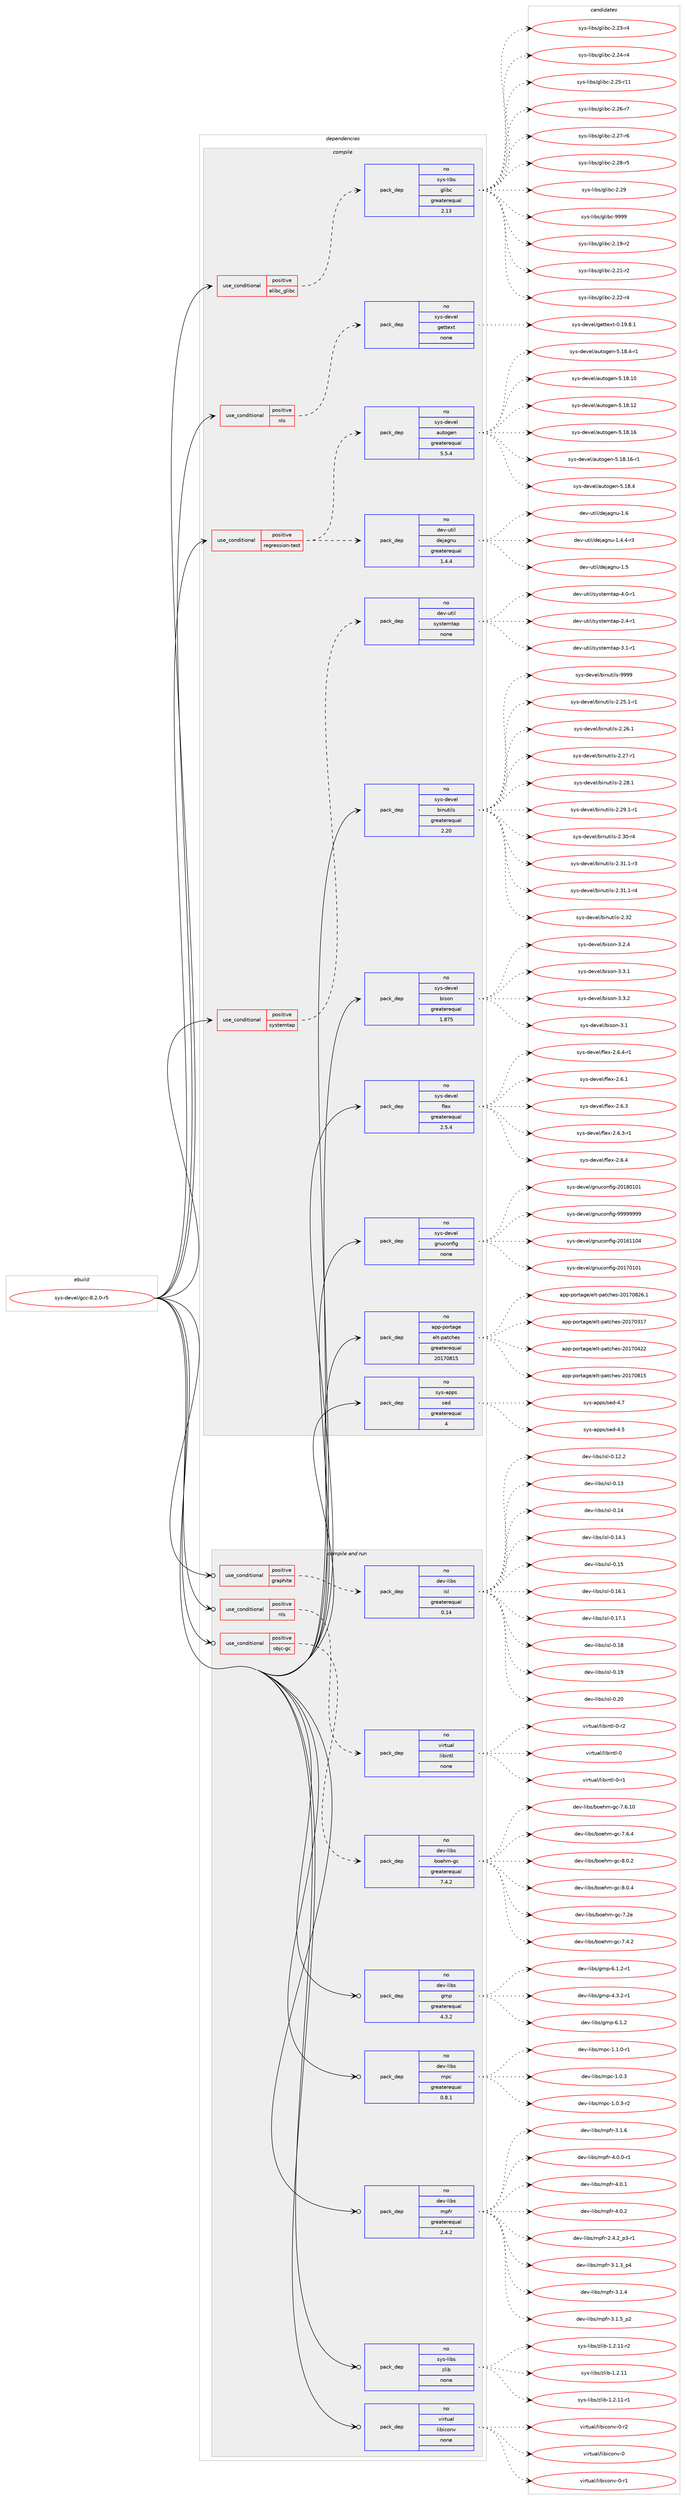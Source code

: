 digraph prolog {

# *************
# Graph options
# *************

newrank=true;
concentrate=true;
compound=true;
graph [rankdir=LR,fontname=Helvetica,fontsize=10,ranksep=1.5];#, ranksep=2.5, nodesep=0.2];
edge  [arrowhead=vee];
node  [fontname=Helvetica,fontsize=10];

# **********
# The ebuild
# **********

subgraph cluster_leftcol {
color=gray;
rank=same;
label=<<i>ebuild</i>>;
id [label="sys-devel/gcc-8.2.0-r5", color=red, width=4, href="../sys-devel/gcc-8.2.0-r5.svg"];
}

# ****************
# The dependencies
# ****************

subgraph cluster_midcol {
color=gray;
label=<<i>dependencies</i>>;
subgraph cluster_compile {
fillcolor="#eeeeee";
style=filled;
label=<<i>compile</i>>;
subgraph cond459753 {
dependency1728328 [label=<<TABLE BORDER="0" CELLBORDER="1" CELLSPACING="0" CELLPADDING="4"><TR><TD ROWSPAN="3" CELLPADDING="10">use_conditional</TD></TR><TR><TD>positive</TD></TR><TR><TD>elibc_glibc</TD></TR></TABLE>>, shape=none, color=red];
subgraph pack1240262 {
dependency1728329 [label=<<TABLE BORDER="0" CELLBORDER="1" CELLSPACING="0" CELLPADDING="4" WIDTH="220"><TR><TD ROWSPAN="6" CELLPADDING="30">pack_dep</TD></TR><TR><TD WIDTH="110">no</TD></TR><TR><TD>sys-libs</TD></TR><TR><TD>glibc</TD></TR><TR><TD>greaterequal</TD></TR><TR><TD>2.13</TD></TR></TABLE>>, shape=none, color=blue];
}
dependency1728328:e -> dependency1728329:w [weight=20,style="dashed",arrowhead="vee"];
}
id:e -> dependency1728328:w [weight=20,style="solid",arrowhead="vee"];
subgraph cond459754 {
dependency1728330 [label=<<TABLE BORDER="0" CELLBORDER="1" CELLSPACING="0" CELLPADDING="4"><TR><TD ROWSPAN="3" CELLPADDING="10">use_conditional</TD></TR><TR><TD>positive</TD></TR><TR><TD>nls</TD></TR></TABLE>>, shape=none, color=red];
subgraph pack1240263 {
dependency1728331 [label=<<TABLE BORDER="0" CELLBORDER="1" CELLSPACING="0" CELLPADDING="4" WIDTH="220"><TR><TD ROWSPAN="6" CELLPADDING="30">pack_dep</TD></TR><TR><TD WIDTH="110">no</TD></TR><TR><TD>sys-devel</TD></TR><TR><TD>gettext</TD></TR><TR><TD>none</TD></TR><TR><TD></TD></TR></TABLE>>, shape=none, color=blue];
}
dependency1728330:e -> dependency1728331:w [weight=20,style="dashed",arrowhead="vee"];
}
id:e -> dependency1728330:w [weight=20,style="solid",arrowhead="vee"];
subgraph cond459755 {
dependency1728332 [label=<<TABLE BORDER="0" CELLBORDER="1" CELLSPACING="0" CELLPADDING="4"><TR><TD ROWSPAN="3" CELLPADDING="10">use_conditional</TD></TR><TR><TD>positive</TD></TR><TR><TD>regression-test</TD></TR></TABLE>>, shape=none, color=red];
subgraph pack1240264 {
dependency1728333 [label=<<TABLE BORDER="0" CELLBORDER="1" CELLSPACING="0" CELLPADDING="4" WIDTH="220"><TR><TD ROWSPAN="6" CELLPADDING="30">pack_dep</TD></TR><TR><TD WIDTH="110">no</TD></TR><TR><TD>dev-util</TD></TR><TR><TD>dejagnu</TD></TR><TR><TD>greaterequal</TD></TR><TR><TD>1.4.4</TD></TR></TABLE>>, shape=none, color=blue];
}
dependency1728332:e -> dependency1728333:w [weight=20,style="dashed",arrowhead="vee"];
subgraph pack1240265 {
dependency1728334 [label=<<TABLE BORDER="0" CELLBORDER="1" CELLSPACING="0" CELLPADDING="4" WIDTH="220"><TR><TD ROWSPAN="6" CELLPADDING="30">pack_dep</TD></TR><TR><TD WIDTH="110">no</TD></TR><TR><TD>sys-devel</TD></TR><TR><TD>autogen</TD></TR><TR><TD>greaterequal</TD></TR><TR><TD>5.5.4</TD></TR></TABLE>>, shape=none, color=blue];
}
dependency1728332:e -> dependency1728334:w [weight=20,style="dashed",arrowhead="vee"];
}
id:e -> dependency1728332:w [weight=20,style="solid",arrowhead="vee"];
subgraph cond459756 {
dependency1728335 [label=<<TABLE BORDER="0" CELLBORDER="1" CELLSPACING="0" CELLPADDING="4"><TR><TD ROWSPAN="3" CELLPADDING="10">use_conditional</TD></TR><TR><TD>positive</TD></TR><TR><TD>systemtap</TD></TR></TABLE>>, shape=none, color=red];
subgraph pack1240266 {
dependency1728336 [label=<<TABLE BORDER="0" CELLBORDER="1" CELLSPACING="0" CELLPADDING="4" WIDTH="220"><TR><TD ROWSPAN="6" CELLPADDING="30">pack_dep</TD></TR><TR><TD WIDTH="110">no</TD></TR><TR><TD>dev-util</TD></TR><TR><TD>systemtap</TD></TR><TR><TD>none</TD></TR><TR><TD></TD></TR></TABLE>>, shape=none, color=blue];
}
dependency1728335:e -> dependency1728336:w [weight=20,style="dashed",arrowhead="vee"];
}
id:e -> dependency1728335:w [weight=20,style="solid",arrowhead="vee"];
subgraph pack1240267 {
dependency1728337 [label=<<TABLE BORDER="0" CELLBORDER="1" CELLSPACING="0" CELLPADDING="4" WIDTH="220"><TR><TD ROWSPAN="6" CELLPADDING="30">pack_dep</TD></TR><TR><TD WIDTH="110">no</TD></TR><TR><TD>app-portage</TD></TR><TR><TD>elt-patches</TD></TR><TR><TD>greaterequal</TD></TR><TR><TD>20170815</TD></TR></TABLE>>, shape=none, color=blue];
}
id:e -> dependency1728337:w [weight=20,style="solid",arrowhead="vee"];
subgraph pack1240268 {
dependency1728338 [label=<<TABLE BORDER="0" CELLBORDER="1" CELLSPACING="0" CELLPADDING="4" WIDTH="220"><TR><TD ROWSPAN="6" CELLPADDING="30">pack_dep</TD></TR><TR><TD WIDTH="110">no</TD></TR><TR><TD>sys-apps</TD></TR><TR><TD>sed</TD></TR><TR><TD>greaterequal</TD></TR><TR><TD>4</TD></TR></TABLE>>, shape=none, color=blue];
}
id:e -> dependency1728338:w [weight=20,style="solid",arrowhead="vee"];
subgraph pack1240269 {
dependency1728339 [label=<<TABLE BORDER="0" CELLBORDER="1" CELLSPACING="0" CELLPADDING="4" WIDTH="220"><TR><TD ROWSPAN="6" CELLPADDING="30">pack_dep</TD></TR><TR><TD WIDTH="110">no</TD></TR><TR><TD>sys-devel</TD></TR><TR><TD>binutils</TD></TR><TR><TD>greaterequal</TD></TR><TR><TD>2.20</TD></TR></TABLE>>, shape=none, color=blue];
}
id:e -> dependency1728339:w [weight=20,style="solid",arrowhead="vee"];
subgraph pack1240270 {
dependency1728340 [label=<<TABLE BORDER="0" CELLBORDER="1" CELLSPACING="0" CELLPADDING="4" WIDTH="220"><TR><TD ROWSPAN="6" CELLPADDING="30">pack_dep</TD></TR><TR><TD WIDTH="110">no</TD></TR><TR><TD>sys-devel</TD></TR><TR><TD>bison</TD></TR><TR><TD>greaterequal</TD></TR><TR><TD>1.875</TD></TR></TABLE>>, shape=none, color=blue];
}
id:e -> dependency1728340:w [weight=20,style="solid",arrowhead="vee"];
subgraph pack1240271 {
dependency1728341 [label=<<TABLE BORDER="0" CELLBORDER="1" CELLSPACING="0" CELLPADDING="4" WIDTH="220"><TR><TD ROWSPAN="6" CELLPADDING="30">pack_dep</TD></TR><TR><TD WIDTH="110">no</TD></TR><TR><TD>sys-devel</TD></TR><TR><TD>flex</TD></TR><TR><TD>greaterequal</TD></TR><TR><TD>2.5.4</TD></TR></TABLE>>, shape=none, color=blue];
}
id:e -> dependency1728341:w [weight=20,style="solid",arrowhead="vee"];
subgraph pack1240272 {
dependency1728342 [label=<<TABLE BORDER="0" CELLBORDER="1" CELLSPACING="0" CELLPADDING="4" WIDTH="220"><TR><TD ROWSPAN="6" CELLPADDING="30">pack_dep</TD></TR><TR><TD WIDTH="110">no</TD></TR><TR><TD>sys-devel</TD></TR><TR><TD>gnuconfig</TD></TR><TR><TD>none</TD></TR><TR><TD></TD></TR></TABLE>>, shape=none, color=blue];
}
id:e -> dependency1728342:w [weight=20,style="solid",arrowhead="vee"];
}
subgraph cluster_compileandrun {
fillcolor="#eeeeee";
style=filled;
label=<<i>compile and run</i>>;
subgraph cond459757 {
dependency1728343 [label=<<TABLE BORDER="0" CELLBORDER="1" CELLSPACING="0" CELLPADDING="4"><TR><TD ROWSPAN="3" CELLPADDING="10">use_conditional</TD></TR><TR><TD>positive</TD></TR><TR><TD>graphite</TD></TR></TABLE>>, shape=none, color=red];
subgraph pack1240273 {
dependency1728344 [label=<<TABLE BORDER="0" CELLBORDER="1" CELLSPACING="0" CELLPADDING="4" WIDTH="220"><TR><TD ROWSPAN="6" CELLPADDING="30">pack_dep</TD></TR><TR><TD WIDTH="110">no</TD></TR><TR><TD>dev-libs</TD></TR><TR><TD>isl</TD></TR><TR><TD>greaterequal</TD></TR><TR><TD>0.14</TD></TR></TABLE>>, shape=none, color=blue];
}
dependency1728343:e -> dependency1728344:w [weight=20,style="dashed",arrowhead="vee"];
}
id:e -> dependency1728343:w [weight=20,style="solid",arrowhead="odotvee"];
subgraph cond459758 {
dependency1728345 [label=<<TABLE BORDER="0" CELLBORDER="1" CELLSPACING="0" CELLPADDING="4"><TR><TD ROWSPAN="3" CELLPADDING="10">use_conditional</TD></TR><TR><TD>positive</TD></TR><TR><TD>nls</TD></TR></TABLE>>, shape=none, color=red];
subgraph pack1240274 {
dependency1728346 [label=<<TABLE BORDER="0" CELLBORDER="1" CELLSPACING="0" CELLPADDING="4" WIDTH="220"><TR><TD ROWSPAN="6" CELLPADDING="30">pack_dep</TD></TR><TR><TD WIDTH="110">no</TD></TR><TR><TD>virtual</TD></TR><TR><TD>libintl</TD></TR><TR><TD>none</TD></TR><TR><TD></TD></TR></TABLE>>, shape=none, color=blue];
}
dependency1728345:e -> dependency1728346:w [weight=20,style="dashed",arrowhead="vee"];
}
id:e -> dependency1728345:w [weight=20,style="solid",arrowhead="odotvee"];
subgraph cond459759 {
dependency1728347 [label=<<TABLE BORDER="0" CELLBORDER="1" CELLSPACING="0" CELLPADDING="4"><TR><TD ROWSPAN="3" CELLPADDING="10">use_conditional</TD></TR><TR><TD>positive</TD></TR><TR><TD>objc-gc</TD></TR></TABLE>>, shape=none, color=red];
subgraph pack1240275 {
dependency1728348 [label=<<TABLE BORDER="0" CELLBORDER="1" CELLSPACING="0" CELLPADDING="4" WIDTH="220"><TR><TD ROWSPAN="6" CELLPADDING="30">pack_dep</TD></TR><TR><TD WIDTH="110">no</TD></TR><TR><TD>dev-libs</TD></TR><TR><TD>boehm-gc</TD></TR><TR><TD>greaterequal</TD></TR><TR><TD>7.4.2</TD></TR></TABLE>>, shape=none, color=blue];
}
dependency1728347:e -> dependency1728348:w [weight=20,style="dashed",arrowhead="vee"];
}
id:e -> dependency1728347:w [weight=20,style="solid",arrowhead="odotvee"];
subgraph pack1240276 {
dependency1728349 [label=<<TABLE BORDER="0" CELLBORDER="1" CELLSPACING="0" CELLPADDING="4" WIDTH="220"><TR><TD ROWSPAN="6" CELLPADDING="30">pack_dep</TD></TR><TR><TD WIDTH="110">no</TD></TR><TR><TD>dev-libs</TD></TR><TR><TD>gmp</TD></TR><TR><TD>greaterequal</TD></TR><TR><TD>4.3.2</TD></TR></TABLE>>, shape=none, color=blue];
}
id:e -> dependency1728349:w [weight=20,style="solid",arrowhead="odotvee"];
subgraph pack1240277 {
dependency1728350 [label=<<TABLE BORDER="0" CELLBORDER="1" CELLSPACING="0" CELLPADDING="4" WIDTH="220"><TR><TD ROWSPAN="6" CELLPADDING="30">pack_dep</TD></TR><TR><TD WIDTH="110">no</TD></TR><TR><TD>dev-libs</TD></TR><TR><TD>mpc</TD></TR><TR><TD>greaterequal</TD></TR><TR><TD>0.8.1</TD></TR></TABLE>>, shape=none, color=blue];
}
id:e -> dependency1728350:w [weight=20,style="solid",arrowhead="odotvee"];
subgraph pack1240278 {
dependency1728351 [label=<<TABLE BORDER="0" CELLBORDER="1" CELLSPACING="0" CELLPADDING="4" WIDTH="220"><TR><TD ROWSPAN="6" CELLPADDING="30">pack_dep</TD></TR><TR><TD WIDTH="110">no</TD></TR><TR><TD>dev-libs</TD></TR><TR><TD>mpfr</TD></TR><TR><TD>greaterequal</TD></TR><TR><TD>2.4.2</TD></TR></TABLE>>, shape=none, color=blue];
}
id:e -> dependency1728351:w [weight=20,style="solid",arrowhead="odotvee"];
subgraph pack1240279 {
dependency1728352 [label=<<TABLE BORDER="0" CELLBORDER="1" CELLSPACING="0" CELLPADDING="4" WIDTH="220"><TR><TD ROWSPAN="6" CELLPADDING="30">pack_dep</TD></TR><TR><TD WIDTH="110">no</TD></TR><TR><TD>sys-libs</TD></TR><TR><TD>zlib</TD></TR><TR><TD>none</TD></TR><TR><TD></TD></TR></TABLE>>, shape=none, color=blue];
}
id:e -> dependency1728352:w [weight=20,style="solid",arrowhead="odotvee"];
subgraph pack1240280 {
dependency1728353 [label=<<TABLE BORDER="0" CELLBORDER="1" CELLSPACING="0" CELLPADDING="4" WIDTH="220"><TR><TD ROWSPAN="6" CELLPADDING="30">pack_dep</TD></TR><TR><TD WIDTH="110">no</TD></TR><TR><TD>virtual</TD></TR><TR><TD>libiconv</TD></TR><TR><TD>none</TD></TR><TR><TD></TD></TR></TABLE>>, shape=none, color=blue];
}
id:e -> dependency1728353:w [weight=20,style="solid",arrowhead="odotvee"];
}
subgraph cluster_run {
fillcolor="#eeeeee";
style=filled;
label=<<i>run</i>>;
}
}

# **************
# The candidates
# **************

subgraph cluster_choices {
rank=same;
color=gray;
label=<<i>candidates</i>>;

subgraph choice1240262 {
color=black;
nodesep=1;
choice115121115451081059811547103108105989945504649574511450 [label="sys-libs/glibc-2.19-r2", color=red, width=4,href="../sys-libs/glibc-2.19-r2.svg"];
choice115121115451081059811547103108105989945504650494511450 [label="sys-libs/glibc-2.21-r2", color=red, width=4,href="../sys-libs/glibc-2.21-r2.svg"];
choice115121115451081059811547103108105989945504650504511452 [label="sys-libs/glibc-2.22-r4", color=red, width=4,href="../sys-libs/glibc-2.22-r4.svg"];
choice115121115451081059811547103108105989945504650514511452 [label="sys-libs/glibc-2.23-r4", color=red, width=4,href="../sys-libs/glibc-2.23-r4.svg"];
choice115121115451081059811547103108105989945504650524511452 [label="sys-libs/glibc-2.24-r4", color=red, width=4,href="../sys-libs/glibc-2.24-r4.svg"];
choice11512111545108105981154710310810598994550465053451144949 [label="sys-libs/glibc-2.25-r11", color=red, width=4,href="../sys-libs/glibc-2.25-r11.svg"];
choice115121115451081059811547103108105989945504650544511455 [label="sys-libs/glibc-2.26-r7", color=red, width=4,href="../sys-libs/glibc-2.26-r7.svg"];
choice115121115451081059811547103108105989945504650554511454 [label="sys-libs/glibc-2.27-r6", color=red, width=4,href="../sys-libs/glibc-2.27-r6.svg"];
choice115121115451081059811547103108105989945504650564511453 [label="sys-libs/glibc-2.28-r5", color=red, width=4,href="../sys-libs/glibc-2.28-r5.svg"];
choice11512111545108105981154710310810598994550465057 [label="sys-libs/glibc-2.29", color=red, width=4,href="../sys-libs/glibc-2.29.svg"];
choice11512111545108105981154710310810598994557575757 [label="sys-libs/glibc-9999", color=red, width=4,href="../sys-libs/glibc-9999.svg"];
dependency1728329:e -> choice115121115451081059811547103108105989945504649574511450:w [style=dotted,weight="100"];
dependency1728329:e -> choice115121115451081059811547103108105989945504650494511450:w [style=dotted,weight="100"];
dependency1728329:e -> choice115121115451081059811547103108105989945504650504511452:w [style=dotted,weight="100"];
dependency1728329:e -> choice115121115451081059811547103108105989945504650514511452:w [style=dotted,weight="100"];
dependency1728329:e -> choice115121115451081059811547103108105989945504650524511452:w [style=dotted,weight="100"];
dependency1728329:e -> choice11512111545108105981154710310810598994550465053451144949:w [style=dotted,weight="100"];
dependency1728329:e -> choice115121115451081059811547103108105989945504650544511455:w [style=dotted,weight="100"];
dependency1728329:e -> choice115121115451081059811547103108105989945504650554511454:w [style=dotted,weight="100"];
dependency1728329:e -> choice115121115451081059811547103108105989945504650564511453:w [style=dotted,weight="100"];
dependency1728329:e -> choice11512111545108105981154710310810598994550465057:w [style=dotted,weight="100"];
dependency1728329:e -> choice11512111545108105981154710310810598994557575757:w [style=dotted,weight="100"];
}
subgraph choice1240263 {
color=black;
nodesep=1;
choice1151211154510010111810110847103101116116101120116454846495746564649 [label="sys-devel/gettext-0.19.8.1", color=red, width=4,href="../sys-devel/gettext-0.19.8.1.svg"];
dependency1728331:e -> choice1151211154510010111810110847103101116116101120116454846495746564649:w [style=dotted,weight="100"];
}
subgraph choice1240264 {
color=black;
nodesep=1;
choice1001011184511711610510847100101106971031101174549465246524511451 [label="dev-util/dejagnu-1.4.4-r3", color=red, width=4,href="../dev-util/dejagnu-1.4.4-r3.svg"];
choice10010111845117116105108471001011069710311011745494653 [label="dev-util/dejagnu-1.5", color=red, width=4,href="../dev-util/dejagnu-1.5.svg"];
choice10010111845117116105108471001011069710311011745494654 [label="dev-util/dejagnu-1.6", color=red, width=4,href="../dev-util/dejagnu-1.6.svg"];
dependency1728333:e -> choice1001011184511711610510847100101106971031101174549465246524511451:w [style=dotted,weight="100"];
dependency1728333:e -> choice10010111845117116105108471001011069710311011745494653:w [style=dotted,weight="100"];
dependency1728333:e -> choice10010111845117116105108471001011069710311011745494654:w [style=dotted,weight="100"];
}
subgraph choice1240265 {
color=black;
nodesep=1;
choice1151211154510010111810110847971171161111031011104553464956464948 [label="sys-devel/autogen-5.18.10", color=red, width=4,href="../sys-devel/autogen-5.18.10.svg"];
choice1151211154510010111810110847971171161111031011104553464956464950 [label="sys-devel/autogen-5.18.12", color=red, width=4,href="../sys-devel/autogen-5.18.12.svg"];
choice1151211154510010111810110847971171161111031011104553464956464954 [label="sys-devel/autogen-5.18.16", color=red, width=4,href="../sys-devel/autogen-5.18.16.svg"];
choice11512111545100101118101108479711711611110310111045534649564649544511449 [label="sys-devel/autogen-5.18.16-r1", color=red, width=4,href="../sys-devel/autogen-5.18.16-r1.svg"];
choice11512111545100101118101108479711711611110310111045534649564652 [label="sys-devel/autogen-5.18.4", color=red, width=4,href="../sys-devel/autogen-5.18.4.svg"];
choice115121115451001011181011084797117116111103101110455346495646524511449 [label="sys-devel/autogen-5.18.4-r1", color=red, width=4,href="../sys-devel/autogen-5.18.4-r1.svg"];
dependency1728334:e -> choice1151211154510010111810110847971171161111031011104553464956464948:w [style=dotted,weight="100"];
dependency1728334:e -> choice1151211154510010111810110847971171161111031011104553464956464950:w [style=dotted,weight="100"];
dependency1728334:e -> choice1151211154510010111810110847971171161111031011104553464956464954:w [style=dotted,weight="100"];
dependency1728334:e -> choice11512111545100101118101108479711711611110310111045534649564649544511449:w [style=dotted,weight="100"];
dependency1728334:e -> choice11512111545100101118101108479711711611110310111045534649564652:w [style=dotted,weight="100"];
dependency1728334:e -> choice115121115451001011181011084797117116111103101110455346495646524511449:w [style=dotted,weight="100"];
}
subgraph choice1240266 {
color=black;
nodesep=1;
choice100101118451171161051084711512111511610110911697112455046524511449 [label="dev-util/systemtap-2.4-r1", color=red, width=4,href="../dev-util/systemtap-2.4-r1.svg"];
choice100101118451171161051084711512111511610110911697112455146494511449 [label="dev-util/systemtap-3.1-r1", color=red, width=4,href="../dev-util/systemtap-3.1-r1.svg"];
choice100101118451171161051084711512111511610110911697112455246484511449 [label="dev-util/systemtap-4.0-r1", color=red, width=4,href="../dev-util/systemtap-4.0-r1.svg"];
dependency1728336:e -> choice100101118451171161051084711512111511610110911697112455046524511449:w [style=dotted,weight="100"];
dependency1728336:e -> choice100101118451171161051084711512111511610110911697112455146494511449:w [style=dotted,weight="100"];
dependency1728336:e -> choice100101118451171161051084711512111511610110911697112455246484511449:w [style=dotted,weight="100"];
}
subgraph choice1240267 {
color=black;
nodesep=1;
choice97112112451121111141169710310147101108116451129711699104101115455048495548514955 [label="app-portage/elt-patches-20170317", color=red, width=4,href="../app-portage/elt-patches-20170317.svg"];
choice97112112451121111141169710310147101108116451129711699104101115455048495548525050 [label="app-portage/elt-patches-20170422", color=red, width=4,href="../app-portage/elt-patches-20170422.svg"];
choice97112112451121111141169710310147101108116451129711699104101115455048495548564953 [label="app-portage/elt-patches-20170815", color=red, width=4,href="../app-portage/elt-patches-20170815.svg"];
choice971121124511211111411697103101471011081164511297116991041011154550484955485650544649 [label="app-portage/elt-patches-20170826.1", color=red, width=4,href="../app-portage/elt-patches-20170826.1.svg"];
dependency1728337:e -> choice97112112451121111141169710310147101108116451129711699104101115455048495548514955:w [style=dotted,weight="100"];
dependency1728337:e -> choice97112112451121111141169710310147101108116451129711699104101115455048495548525050:w [style=dotted,weight="100"];
dependency1728337:e -> choice97112112451121111141169710310147101108116451129711699104101115455048495548564953:w [style=dotted,weight="100"];
dependency1728337:e -> choice971121124511211111411697103101471011081164511297116991041011154550484955485650544649:w [style=dotted,weight="100"];
}
subgraph choice1240268 {
color=black;
nodesep=1;
choice11512111545971121121154711510110045524653 [label="sys-apps/sed-4.5", color=red, width=4,href="../sys-apps/sed-4.5.svg"];
choice11512111545971121121154711510110045524655 [label="sys-apps/sed-4.7", color=red, width=4,href="../sys-apps/sed-4.7.svg"];
dependency1728338:e -> choice11512111545971121121154711510110045524653:w [style=dotted,weight="100"];
dependency1728338:e -> choice11512111545971121121154711510110045524655:w [style=dotted,weight="100"];
}
subgraph choice1240269 {
color=black;
nodesep=1;
choice115121115451001011181011084798105110117116105108115455046505346494511449 [label="sys-devel/binutils-2.25.1-r1", color=red, width=4,href="../sys-devel/binutils-2.25.1-r1.svg"];
choice11512111545100101118101108479810511011711610510811545504650544649 [label="sys-devel/binutils-2.26.1", color=red, width=4,href="../sys-devel/binutils-2.26.1.svg"];
choice11512111545100101118101108479810511011711610510811545504650554511449 [label="sys-devel/binutils-2.27-r1", color=red, width=4,href="../sys-devel/binutils-2.27-r1.svg"];
choice11512111545100101118101108479810511011711610510811545504650564649 [label="sys-devel/binutils-2.28.1", color=red, width=4,href="../sys-devel/binutils-2.28.1.svg"];
choice115121115451001011181011084798105110117116105108115455046505746494511449 [label="sys-devel/binutils-2.29.1-r1", color=red, width=4,href="../sys-devel/binutils-2.29.1-r1.svg"];
choice11512111545100101118101108479810511011711610510811545504651484511452 [label="sys-devel/binutils-2.30-r4", color=red, width=4,href="../sys-devel/binutils-2.30-r4.svg"];
choice115121115451001011181011084798105110117116105108115455046514946494511451 [label="sys-devel/binutils-2.31.1-r3", color=red, width=4,href="../sys-devel/binutils-2.31.1-r3.svg"];
choice115121115451001011181011084798105110117116105108115455046514946494511452 [label="sys-devel/binutils-2.31.1-r4", color=red, width=4,href="../sys-devel/binutils-2.31.1-r4.svg"];
choice1151211154510010111810110847981051101171161051081154550465150 [label="sys-devel/binutils-2.32", color=red, width=4,href="../sys-devel/binutils-2.32.svg"];
choice1151211154510010111810110847981051101171161051081154557575757 [label="sys-devel/binutils-9999", color=red, width=4,href="../sys-devel/binutils-9999.svg"];
dependency1728339:e -> choice115121115451001011181011084798105110117116105108115455046505346494511449:w [style=dotted,weight="100"];
dependency1728339:e -> choice11512111545100101118101108479810511011711610510811545504650544649:w [style=dotted,weight="100"];
dependency1728339:e -> choice11512111545100101118101108479810511011711610510811545504650554511449:w [style=dotted,weight="100"];
dependency1728339:e -> choice11512111545100101118101108479810511011711610510811545504650564649:w [style=dotted,weight="100"];
dependency1728339:e -> choice115121115451001011181011084798105110117116105108115455046505746494511449:w [style=dotted,weight="100"];
dependency1728339:e -> choice11512111545100101118101108479810511011711610510811545504651484511452:w [style=dotted,weight="100"];
dependency1728339:e -> choice115121115451001011181011084798105110117116105108115455046514946494511451:w [style=dotted,weight="100"];
dependency1728339:e -> choice115121115451001011181011084798105110117116105108115455046514946494511452:w [style=dotted,weight="100"];
dependency1728339:e -> choice1151211154510010111810110847981051101171161051081154550465150:w [style=dotted,weight="100"];
dependency1728339:e -> choice1151211154510010111810110847981051101171161051081154557575757:w [style=dotted,weight="100"];
}
subgraph choice1240270 {
color=black;
nodesep=1;
choice11512111545100101118101108479810511511111045514649 [label="sys-devel/bison-3.1", color=red, width=4,href="../sys-devel/bison-3.1.svg"];
choice115121115451001011181011084798105115111110455146504652 [label="sys-devel/bison-3.2.4", color=red, width=4,href="../sys-devel/bison-3.2.4.svg"];
choice115121115451001011181011084798105115111110455146514649 [label="sys-devel/bison-3.3.1", color=red, width=4,href="../sys-devel/bison-3.3.1.svg"];
choice115121115451001011181011084798105115111110455146514650 [label="sys-devel/bison-3.3.2", color=red, width=4,href="../sys-devel/bison-3.3.2.svg"];
dependency1728340:e -> choice11512111545100101118101108479810511511111045514649:w [style=dotted,weight="100"];
dependency1728340:e -> choice115121115451001011181011084798105115111110455146504652:w [style=dotted,weight="100"];
dependency1728340:e -> choice115121115451001011181011084798105115111110455146514649:w [style=dotted,weight="100"];
dependency1728340:e -> choice115121115451001011181011084798105115111110455146514650:w [style=dotted,weight="100"];
}
subgraph choice1240271 {
color=black;
nodesep=1;
choice1151211154510010111810110847102108101120455046544649 [label="sys-devel/flex-2.6.1", color=red, width=4,href="../sys-devel/flex-2.6.1.svg"];
choice1151211154510010111810110847102108101120455046544651 [label="sys-devel/flex-2.6.3", color=red, width=4,href="../sys-devel/flex-2.6.3.svg"];
choice11512111545100101118101108471021081011204550465446514511449 [label="sys-devel/flex-2.6.3-r1", color=red, width=4,href="../sys-devel/flex-2.6.3-r1.svg"];
choice1151211154510010111810110847102108101120455046544652 [label="sys-devel/flex-2.6.4", color=red, width=4,href="../sys-devel/flex-2.6.4.svg"];
choice11512111545100101118101108471021081011204550465446524511449 [label="sys-devel/flex-2.6.4-r1", color=red, width=4,href="../sys-devel/flex-2.6.4-r1.svg"];
dependency1728341:e -> choice1151211154510010111810110847102108101120455046544649:w [style=dotted,weight="100"];
dependency1728341:e -> choice1151211154510010111810110847102108101120455046544651:w [style=dotted,weight="100"];
dependency1728341:e -> choice11512111545100101118101108471021081011204550465446514511449:w [style=dotted,weight="100"];
dependency1728341:e -> choice1151211154510010111810110847102108101120455046544652:w [style=dotted,weight="100"];
dependency1728341:e -> choice11512111545100101118101108471021081011204550465446524511449:w [style=dotted,weight="100"];
}
subgraph choice1240272 {
color=black;
nodesep=1;
choice115121115451001011181011084710311011799111110102105103455048495449494852 [label="sys-devel/gnuconfig-20161104", color=red, width=4,href="../sys-devel/gnuconfig-20161104.svg"];
choice115121115451001011181011084710311011799111110102105103455048495548494849 [label="sys-devel/gnuconfig-20170101", color=red, width=4,href="../sys-devel/gnuconfig-20170101.svg"];
choice115121115451001011181011084710311011799111110102105103455048495648494849 [label="sys-devel/gnuconfig-20180101", color=red, width=4,href="../sys-devel/gnuconfig-20180101.svg"];
choice115121115451001011181011084710311011799111110102105103455757575757575757 [label="sys-devel/gnuconfig-99999999", color=red, width=4,href="../sys-devel/gnuconfig-99999999.svg"];
dependency1728342:e -> choice115121115451001011181011084710311011799111110102105103455048495449494852:w [style=dotted,weight="100"];
dependency1728342:e -> choice115121115451001011181011084710311011799111110102105103455048495548494849:w [style=dotted,weight="100"];
dependency1728342:e -> choice115121115451001011181011084710311011799111110102105103455048495648494849:w [style=dotted,weight="100"];
dependency1728342:e -> choice115121115451001011181011084710311011799111110102105103455757575757575757:w [style=dotted,weight="100"];
}
subgraph choice1240273 {
color=black;
nodesep=1;
choice10010111845108105981154710511510845484649504650 [label="dev-libs/isl-0.12.2", color=red, width=4,href="../dev-libs/isl-0.12.2.svg"];
choice1001011184510810598115471051151084548464951 [label="dev-libs/isl-0.13", color=red, width=4,href="../dev-libs/isl-0.13.svg"];
choice1001011184510810598115471051151084548464952 [label="dev-libs/isl-0.14", color=red, width=4,href="../dev-libs/isl-0.14.svg"];
choice10010111845108105981154710511510845484649524649 [label="dev-libs/isl-0.14.1", color=red, width=4,href="../dev-libs/isl-0.14.1.svg"];
choice1001011184510810598115471051151084548464953 [label="dev-libs/isl-0.15", color=red, width=4,href="../dev-libs/isl-0.15.svg"];
choice10010111845108105981154710511510845484649544649 [label="dev-libs/isl-0.16.1", color=red, width=4,href="../dev-libs/isl-0.16.1.svg"];
choice10010111845108105981154710511510845484649554649 [label="dev-libs/isl-0.17.1", color=red, width=4,href="../dev-libs/isl-0.17.1.svg"];
choice1001011184510810598115471051151084548464956 [label="dev-libs/isl-0.18", color=red, width=4,href="../dev-libs/isl-0.18.svg"];
choice1001011184510810598115471051151084548464957 [label="dev-libs/isl-0.19", color=red, width=4,href="../dev-libs/isl-0.19.svg"];
choice1001011184510810598115471051151084548465048 [label="dev-libs/isl-0.20", color=red, width=4,href="../dev-libs/isl-0.20.svg"];
dependency1728344:e -> choice10010111845108105981154710511510845484649504650:w [style=dotted,weight="100"];
dependency1728344:e -> choice1001011184510810598115471051151084548464951:w [style=dotted,weight="100"];
dependency1728344:e -> choice1001011184510810598115471051151084548464952:w [style=dotted,weight="100"];
dependency1728344:e -> choice10010111845108105981154710511510845484649524649:w [style=dotted,weight="100"];
dependency1728344:e -> choice1001011184510810598115471051151084548464953:w [style=dotted,weight="100"];
dependency1728344:e -> choice10010111845108105981154710511510845484649544649:w [style=dotted,weight="100"];
dependency1728344:e -> choice10010111845108105981154710511510845484649554649:w [style=dotted,weight="100"];
dependency1728344:e -> choice1001011184510810598115471051151084548464956:w [style=dotted,weight="100"];
dependency1728344:e -> choice1001011184510810598115471051151084548464957:w [style=dotted,weight="100"];
dependency1728344:e -> choice1001011184510810598115471051151084548465048:w [style=dotted,weight="100"];
}
subgraph choice1240274 {
color=black;
nodesep=1;
choice1181051141161179710847108105981051101161084548 [label="virtual/libintl-0", color=red, width=4,href="../virtual/libintl-0.svg"];
choice11810511411611797108471081059810511011610845484511449 [label="virtual/libintl-0-r1", color=red, width=4,href="../virtual/libintl-0-r1.svg"];
choice11810511411611797108471081059810511011610845484511450 [label="virtual/libintl-0-r2", color=red, width=4,href="../virtual/libintl-0-r2.svg"];
dependency1728346:e -> choice1181051141161179710847108105981051101161084548:w [style=dotted,weight="100"];
dependency1728346:e -> choice11810511411611797108471081059810511011610845484511449:w [style=dotted,weight="100"];
dependency1728346:e -> choice11810511411611797108471081059810511011610845484511450:w [style=dotted,weight="100"];
}
subgraph choice1240275 {
color=black;
nodesep=1;
choice10010111845108105981154798111101104109451039945554650101 [label="dev-libs/boehm-gc-7.2e", color=red, width=4,href="../dev-libs/boehm-gc-7.2e.svg"];
choice100101118451081059811547981111011041094510399455546524650 [label="dev-libs/boehm-gc-7.4.2", color=red, width=4,href="../dev-libs/boehm-gc-7.4.2.svg"];
choice10010111845108105981154798111101104109451039945554654464948 [label="dev-libs/boehm-gc-7.6.10", color=red, width=4,href="../dev-libs/boehm-gc-7.6.10.svg"];
choice100101118451081059811547981111011041094510399455546544652 [label="dev-libs/boehm-gc-7.6.4", color=red, width=4,href="../dev-libs/boehm-gc-7.6.4.svg"];
choice100101118451081059811547981111011041094510399455646484650 [label="dev-libs/boehm-gc-8.0.2", color=red, width=4,href="../dev-libs/boehm-gc-8.0.2.svg"];
choice100101118451081059811547981111011041094510399455646484652 [label="dev-libs/boehm-gc-8.0.4", color=red, width=4,href="../dev-libs/boehm-gc-8.0.4.svg"];
dependency1728348:e -> choice10010111845108105981154798111101104109451039945554650101:w [style=dotted,weight="100"];
dependency1728348:e -> choice100101118451081059811547981111011041094510399455546524650:w [style=dotted,weight="100"];
dependency1728348:e -> choice10010111845108105981154798111101104109451039945554654464948:w [style=dotted,weight="100"];
dependency1728348:e -> choice100101118451081059811547981111011041094510399455546544652:w [style=dotted,weight="100"];
dependency1728348:e -> choice100101118451081059811547981111011041094510399455646484650:w [style=dotted,weight="100"];
dependency1728348:e -> choice100101118451081059811547981111011041094510399455646484652:w [style=dotted,weight="100"];
}
subgraph choice1240276 {
color=black;
nodesep=1;
choice1001011184510810598115471031091124552465146504511449 [label="dev-libs/gmp-4.3.2-r1", color=red, width=4,href="../dev-libs/gmp-4.3.2-r1.svg"];
choice100101118451081059811547103109112455446494650 [label="dev-libs/gmp-6.1.2", color=red, width=4,href="../dev-libs/gmp-6.1.2.svg"];
choice1001011184510810598115471031091124554464946504511449 [label="dev-libs/gmp-6.1.2-r1", color=red, width=4,href="../dev-libs/gmp-6.1.2-r1.svg"];
dependency1728349:e -> choice1001011184510810598115471031091124552465146504511449:w [style=dotted,weight="100"];
dependency1728349:e -> choice100101118451081059811547103109112455446494650:w [style=dotted,weight="100"];
dependency1728349:e -> choice1001011184510810598115471031091124554464946504511449:w [style=dotted,weight="100"];
}
subgraph choice1240277 {
color=black;
nodesep=1;
choice10010111845108105981154710911299454946484651 [label="dev-libs/mpc-1.0.3", color=red, width=4,href="../dev-libs/mpc-1.0.3.svg"];
choice100101118451081059811547109112994549464846514511450 [label="dev-libs/mpc-1.0.3-r2", color=red, width=4,href="../dev-libs/mpc-1.0.3-r2.svg"];
choice100101118451081059811547109112994549464946484511449 [label="dev-libs/mpc-1.1.0-r1", color=red, width=4,href="../dev-libs/mpc-1.1.0-r1.svg"];
dependency1728350:e -> choice10010111845108105981154710911299454946484651:w [style=dotted,weight="100"];
dependency1728350:e -> choice100101118451081059811547109112994549464846514511450:w [style=dotted,weight="100"];
dependency1728350:e -> choice100101118451081059811547109112994549464946484511449:w [style=dotted,weight="100"];
}
subgraph choice1240278 {
color=black;
nodesep=1;
choice10010111845108105981154710911210211445504652465095112514511449 [label="dev-libs/mpfr-2.4.2_p3-r1", color=red, width=4,href="../dev-libs/mpfr-2.4.2_p3-r1.svg"];
choice1001011184510810598115471091121021144551464946519511252 [label="dev-libs/mpfr-3.1.3_p4", color=red, width=4,href="../dev-libs/mpfr-3.1.3_p4.svg"];
choice100101118451081059811547109112102114455146494652 [label="dev-libs/mpfr-3.1.4", color=red, width=4,href="../dev-libs/mpfr-3.1.4.svg"];
choice1001011184510810598115471091121021144551464946539511250 [label="dev-libs/mpfr-3.1.5_p2", color=red, width=4,href="../dev-libs/mpfr-3.1.5_p2.svg"];
choice100101118451081059811547109112102114455146494654 [label="dev-libs/mpfr-3.1.6", color=red, width=4,href="../dev-libs/mpfr-3.1.6.svg"];
choice1001011184510810598115471091121021144552464846484511449 [label="dev-libs/mpfr-4.0.0-r1", color=red, width=4,href="../dev-libs/mpfr-4.0.0-r1.svg"];
choice100101118451081059811547109112102114455246484649 [label="dev-libs/mpfr-4.0.1", color=red, width=4,href="../dev-libs/mpfr-4.0.1.svg"];
choice100101118451081059811547109112102114455246484650 [label="dev-libs/mpfr-4.0.2", color=red, width=4,href="../dev-libs/mpfr-4.0.2.svg"];
dependency1728351:e -> choice10010111845108105981154710911210211445504652465095112514511449:w [style=dotted,weight="100"];
dependency1728351:e -> choice1001011184510810598115471091121021144551464946519511252:w [style=dotted,weight="100"];
dependency1728351:e -> choice100101118451081059811547109112102114455146494652:w [style=dotted,weight="100"];
dependency1728351:e -> choice1001011184510810598115471091121021144551464946539511250:w [style=dotted,weight="100"];
dependency1728351:e -> choice100101118451081059811547109112102114455146494654:w [style=dotted,weight="100"];
dependency1728351:e -> choice1001011184510810598115471091121021144552464846484511449:w [style=dotted,weight="100"];
dependency1728351:e -> choice100101118451081059811547109112102114455246484649:w [style=dotted,weight="100"];
dependency1728351:e -> choice100101118451081059811547109112102114455246484650:w [style=dotted,weight="100"];
}
subgraph choice1240279 {
color=black;
nodesep=1;
choice1151211154510810598115471221081059845494650464949 [label="sys-libs/zlib-1.2.11", color=red, width=4,href="../sys-libs/zlib-1.2.11.svg"];
choice11512111545108105981154712210810598454946504649494511449 [label="sys-libs/zlib-1.2.11-r1", color=red, width=4,href="../sys-libs/zlib-1.2.11-r1.svg"];
choice11512111545108105981154712210810598454946504649494511450 [label="sys-libs/zlib-1.2.11-r2", color=red, width=4,href="../sys-libs/zlib-1.2.11-r2.svg"];
dependency1728352:e -> choice1151211154510810598115471221081059845494650464949:w [style=dotted,weight="100"];
dependency1728352:e -> choice11512111545108105981154712210810598454946504649494511449:w [style=dotted,weight="100"];
dependency1728352:e -> choice11512111545108105981154712210810598454946504649494511450:w [style=dotted,weight="100"];
}
subgraph choice1240280 {
color=black;
nodesep=1;
choice118105114116117971084710810598105991111101184548 [label="virtual/libiconv-0", color=red, width=4,href="../virtual/libiconv-0.svg"];
choice1181051141161179710847108105981059911111011845484511449 [label="virtual/libiconv-0-r1", color=red, width=4,href="../virtual/libiconv-0-r1.svg"];
choice1181051141161179710847108105981059911111011845484511450 [label="virtual/libiconv-0-r2", color=red, width=4,href="../virtual/libiconv-0-r2.svg"];
dependency1728353:e -> choice118105114116117971084710810598105991111101184548:w [style=dotted,weight="100"];
dependency1728353:e -> choice1181051141161179710847108105981059911111011845484511449:w [style=dotted,weight="100"];
dependency1728353:e -> choice1181051141161179710847108105981059911111011845484511450:w [style=dotted,weight="100"];
}
}

}
